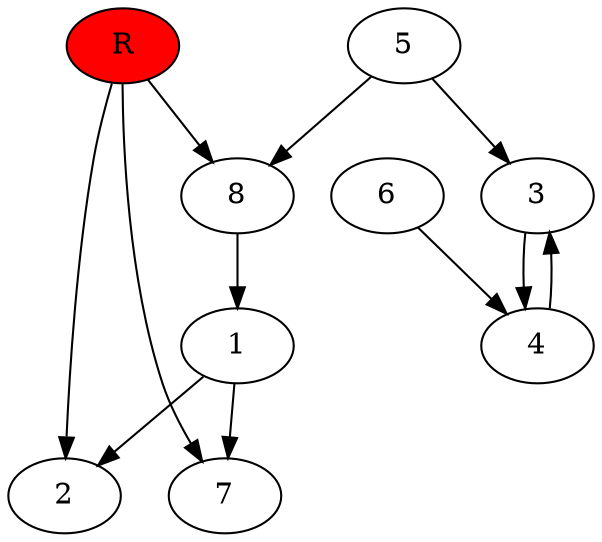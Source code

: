 digraph prb25263 {
	1
	2
	3
	4
	5
	6
	7
	8
	R [fillcolor="#ff0000" style=filled]
	1 -> 2
	1 -> 7
	3 -> 4
	4 -> 3
	5 -> 3
	5 -> 8
	6 -> 4
	8 -> 1
	R -> 2
	R -> 7
	R -> 8
}
